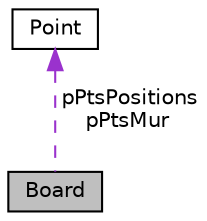digraph "Board"
{
  edge [fontname="Helvetica",fontsize="10",labelfontname="Helvetica",labelfontsize="10"];
  node [fontname="Helvetica",fontsize="10",shape=record];
  Node1 [label="Board",height=0.2,width=0.4,color="black", fillcolor="grey75", style="filled", fontcolor="black"];
  Node2 -> Node1 [dir="back",color="darkorchid3",fontsize="10",style="dashed",label=" pPtsPositions\npPtsMur" ,fontname="Helvetica"];
  Node2 [label="Point",height=0.2,width=0.4,color="black", fillcolor="white", style="filled",URL="$struct_point.html"];
}
